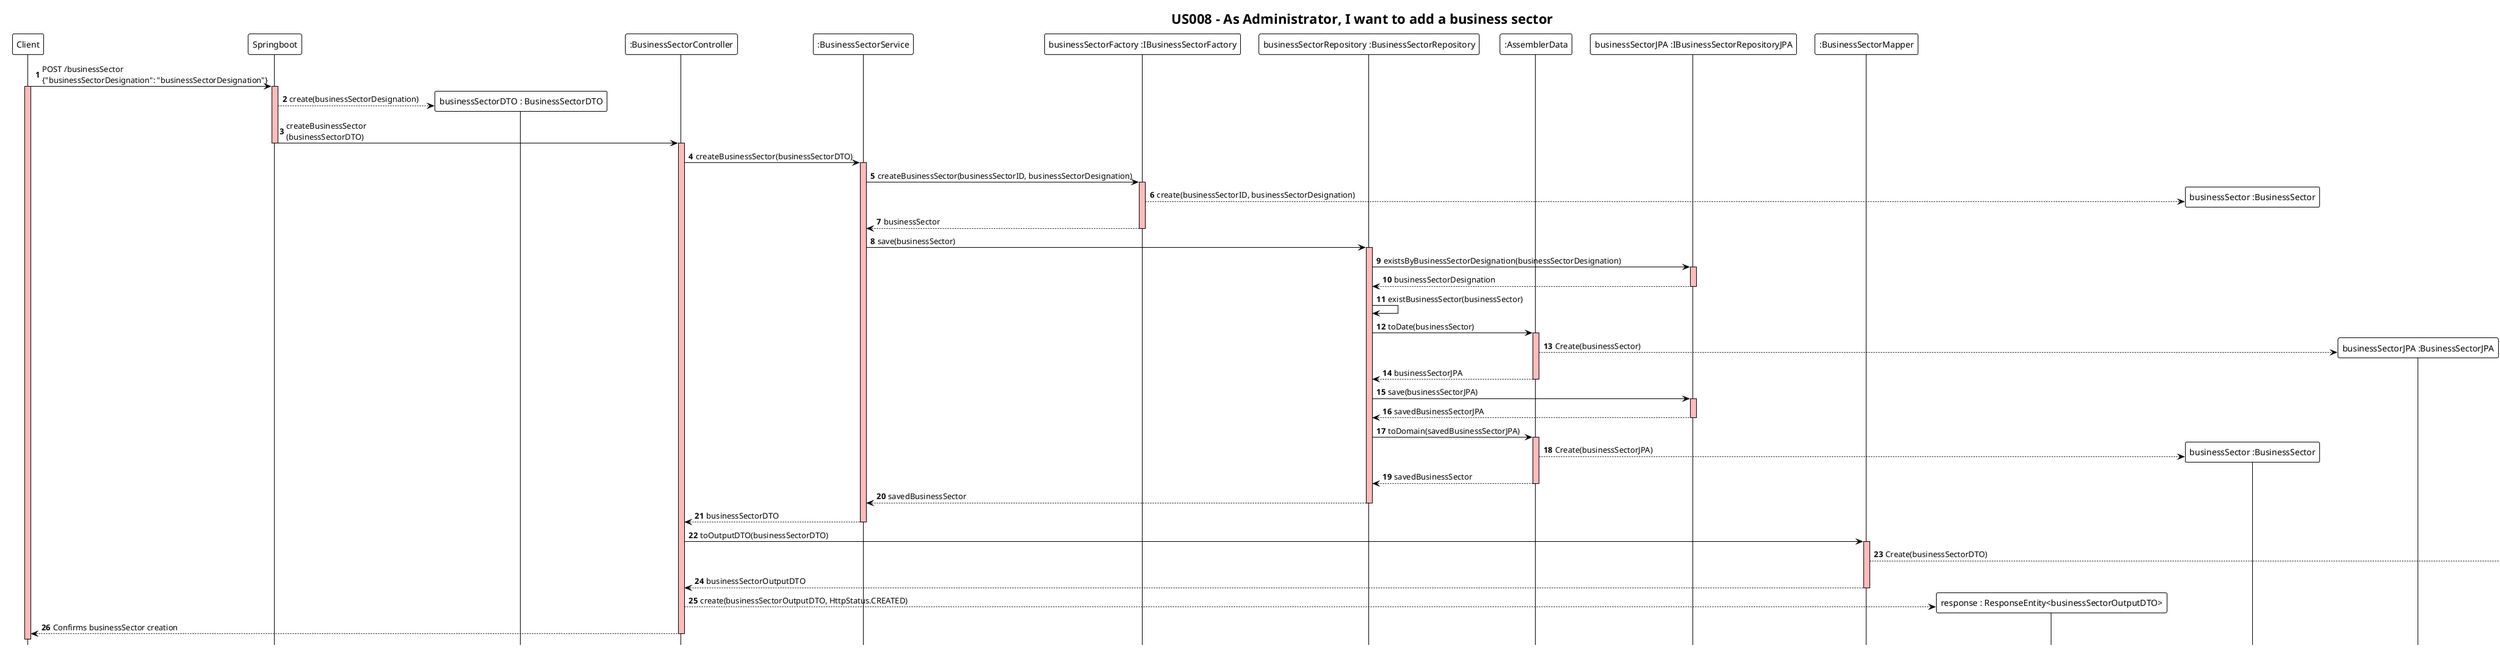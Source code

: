 @startuml
!theme plain
autonumber
hide footbox
title "US008 - As Administrator, I want to add a business sector"

participant Client
participant Springboot
participant "businessSectorDTO : BusinessSectorDTO" as businessSectorDTO
participant ":BusinessSectorController" as Controller
participant ":BusinessSectorService" as Service
participant "businessSectorFactory :IBusinessSectorFactory" as Factory
participant "businessSectorRepository :BusinessSectorRepository" as Repository
participant ":AssemblerData" as Assembler
participant "businessSectorJPA :IBusinessSectorRepositoryJPA" as RepositoryJPA
participant ":BusinessSectorMapper" as Mapper
participant "response : ResponseEntity<businessSectorOutputDTO>" as response

Client -> Springboot : POST /businessSector \n{"businessSectorDesignation": "businessSectorDesignation"}
activate Client #FFBBBB

activate Springboot #FFBBBB
Springboot --> businessSectorDTO ** : create(businessSectorDesignation)
Springboot -> Controller : createBusinessSector\n(businessSectorDTO)
deactivate Springboot

activate Controller #FFBBBB
Controller -> Service :createBusinessSector(businessSectorDTO)

activate Service #FFBBBB

Service -> Factory :createBusinessSector(businessSectorID, businessSectorDesignation)
activate Factory #FFBBBB
Factory --> "businessSector :BusinessSector" ** :create(businessSectorID, businessSectorDesignation)
Factory --> Service :businessSector
deactivate Factory

Service -> Repository :save(businessSector)
activate Repository #FFBBBB


Repository -> RepositoryJPA :existsByBusinessSectorDesignation(businessSectorDesignation)
activate RepositoryJPA #FFBBBB
RepositoryJPA --> Repository :businessSectorDesignation
deactivate RepositoryJPA
Repository ->Repository :existBusinessSector(businessSector)


Repository -> Assembler :toDate(businessSector)
activate Assembler #FFBBBB
Assembler --> "businessSectorJPA :BusinessSectorJPA" ** :Create(businessSector)
Assembler --> Repository: businessSectorJPA
deactivate Assembler

Repository -> RepositoryJPA : save(businessSectorJPA)
activate RepositoryJPA #FFBBBB
RepositoryJPA --> Repository : savedBusinessSectorJPA
deactivate RepositoryJPA
Repository -> Assembler : toDomain(savedBusinessSectorJPA)
activate Assembler #FFBBBB
Assembler --> "businessSector :BusinessSector" ** :Create(businessSectorJPA)
Assembler --> Repository : savedBusinessSector
deactivate Assembler
Repository -->Service: savedBusinessSector

deactivate Repository
Service --> Controller : businessSectorDTO
deactivate Service

Controller -> Mapper :toOutputDTO(businessSectorDTO)
activate Mapper #FFBBBB
Mapper -->"businessSectorOutputDTO:BusinessSectorDTO" ** :Create(businessSectorDTO)
Mapper --> Controller :businessSectorOutputDTO
deactivate Mapper
Controller --> response ** : create(businessSectorOutputDTO, HttpStatus.CREATED)
Controller --> Client : Confirms businessSector creation
deactivate Controller

@enduml